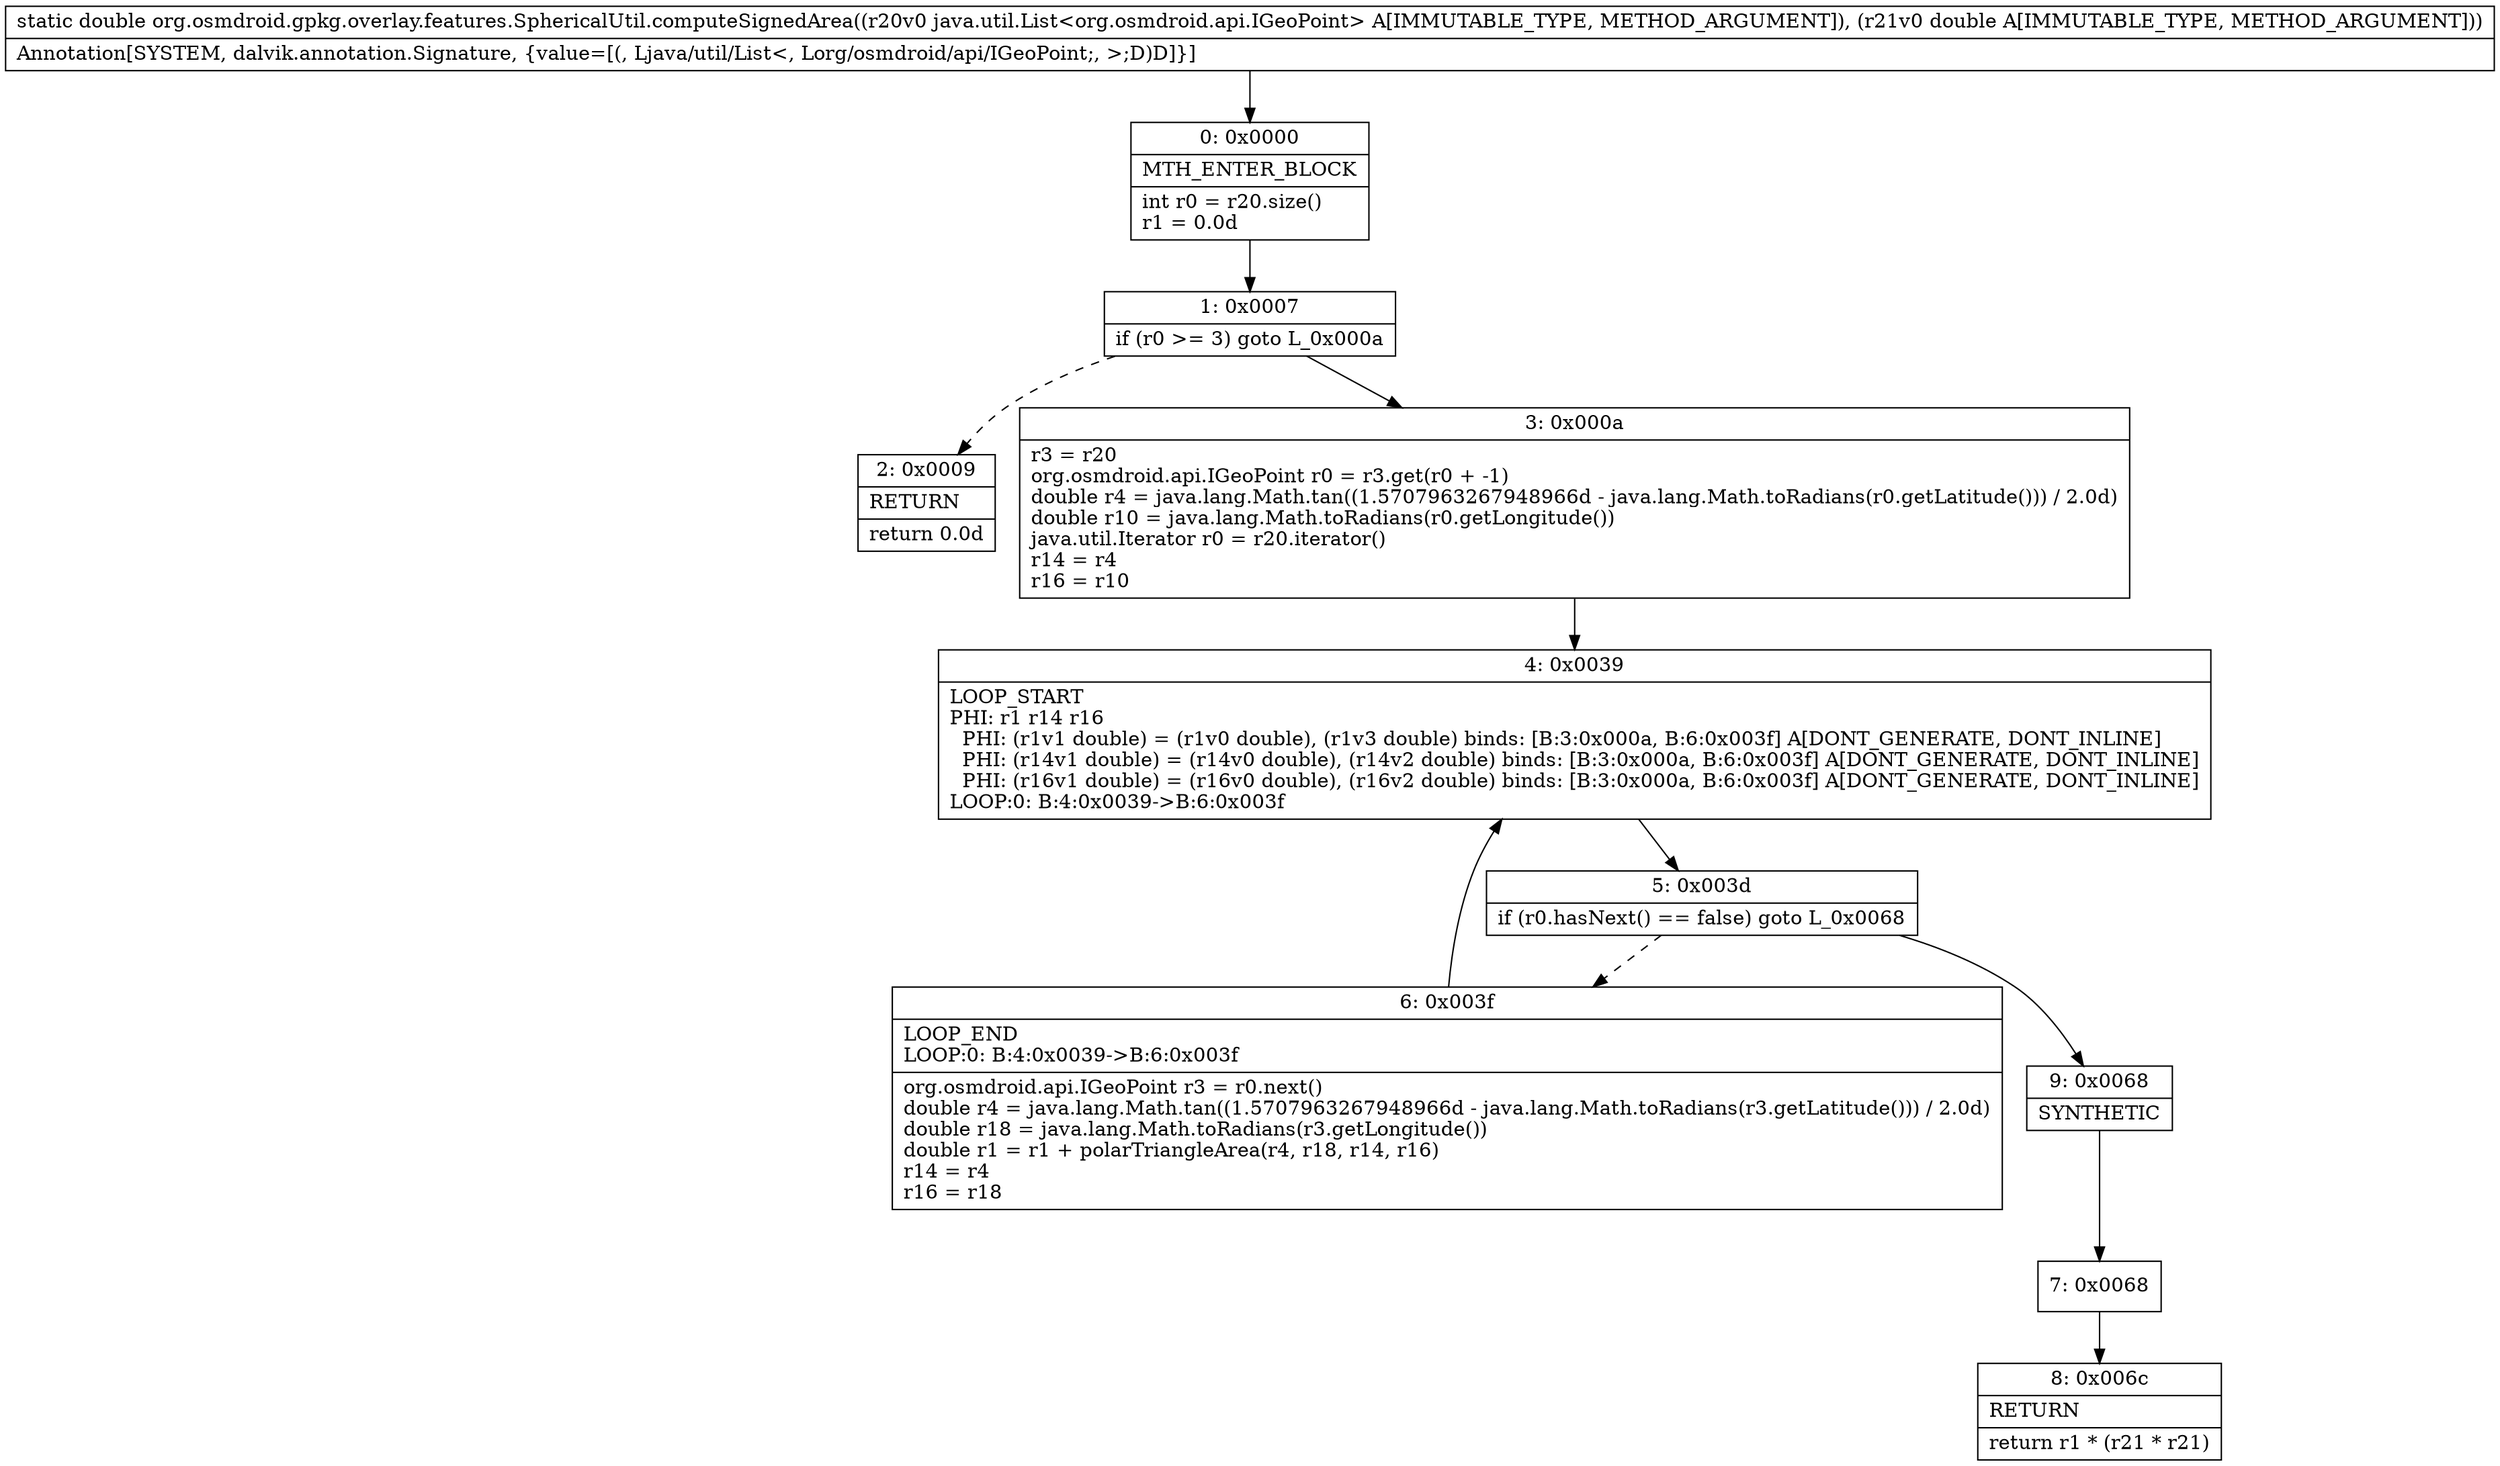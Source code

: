 digraph "CFG fororg.osmdroid.gpkg.overlay.features.SphericalUtil.computeSignedArea(Ljava\/util\/List;D)D" {
Node_0 [shape=record,label="{0\:\ 0x0000|MTH_ENTER_BLOCK\l|int r0 = r20.size()\lr1 = 0.0d\l}"];
Node_1 [shape=record,label="{1\:\ 0x0007|if (r0 \>= 3) goto L_0x000a\l}"];
Node_2 [shape=record,label="{2\:\ 0x0009|RETURN\l|return 0.0d\l}"];
Node_3 [shape=record,label="{3\:\ 0x000a|r3 = r20\lorg.osmdroid.api.IGeoPoint r0 = r3.get(r0 + \-1)\ldouble r4 = java.lang.Math.tan((1.5707963267948966d \- java.lang.Math.toRadians(r0.getLatitude())) \/ 2.0d)\ldouble r10 = java.lang.Math.toRadians(r0.getLongitude())\ljava.util.Iterator r0 = r20.iterator()\lr14 = r4\lr16 = r10\l}"];
Node_4 [shape=record,label="{4\:\ 0x0039|LOOP_START\lPHI: r1 r14 r16 \l  PHI: (r1v1 double) = (r1v0 double), (r1v3 double) binds: [B:3:0x000a, B:6:0x003f] A[DONT_GENERATE, DONT_INLINE]\l  PHI: (r14v1 double) = (r14v0 double), (r14v2 double) binds: [B:3:0x000a, B:6:0x003f] A[DONT_GENERATE, DONT_INLINE]\l  PHI: (r16v1 double) = (r16v0 double), (r16v2 double) binds: [B:3:0x000a, B:6:0x003f] A[DONT_GENERATE, DONT_INLINE]\lLOOP:0: B:4:0x0039\-\>B:6:0x003f\l}"];
Node_5 [shape=record,label="{5\:\ 0x003d|if (r0.hasNext() == false) goto L_0x0068\l}"];
Node_6 [shape=record,label="{6\:\ 0x003f|LOOP_END\lLOOP:0: B:4:0x0039\-\>B:6:0x003f\l|org.osmdroid.api.IGeoPoint r3 = r0.next()\ldouble r4 = java.lang.Math.tan((1.5707963267948966d \- java.lang.Math.toRadians(r3.getLatitude())) \/ 2.0d)\ldouble r18 = java.lang.Math.toRadians(r3.getLongitude())\ldouble r1 = r1 + polarTriangleArea(r4, r18, r14, r16)\lr14 = r4\lr16 = r18\l}"];
Node_7 [shape=record,label="{7\:\ 0x0068}"];
Node_8 [shape=record,label="{8\:\ 0x006c|RETURN\l|return r1 * (r21 * r21)\l}"];
Node_9 [shape=record,label="{9\:\ 0x0068|SYNTHETIC\l}"];
MethodNode[shape=record,label="{static double org.osmdroid.gpkg.overlay.features.SphericalUtil.computeSignedArea((r20v0 java.util.List\<org.osmdroid.api.IGeoPoint\> A[IMMUTABLE_TYPE, METHOD_ARGUMENT]), (r21v0 double A[IMMUTABLE_TYPE, METHOD_ARGUMENT]))  | Annotation[SYSTEM, dalvik.annotation.Signature, \{value=[(, Ljava\/util\/List\<, Lorg\/osmdroid\/api\/IGeoPoint;, \>;D)D]\}]\l}"];
MethodNode -> Node_0;
Node_0 -> Node_1;
Node_1 -> Node_2[style=dashed];
Node_1 -> Node_3;
Node_3 -> Node_4;
Node_4 -> Node_5;
Node_5 -> Node_6[style=dashed];
Node_5 -> Node_9;
Node_6 -> Node_4;
Node_7 -> Node_8;
Node_9 -> Node_7;
}

